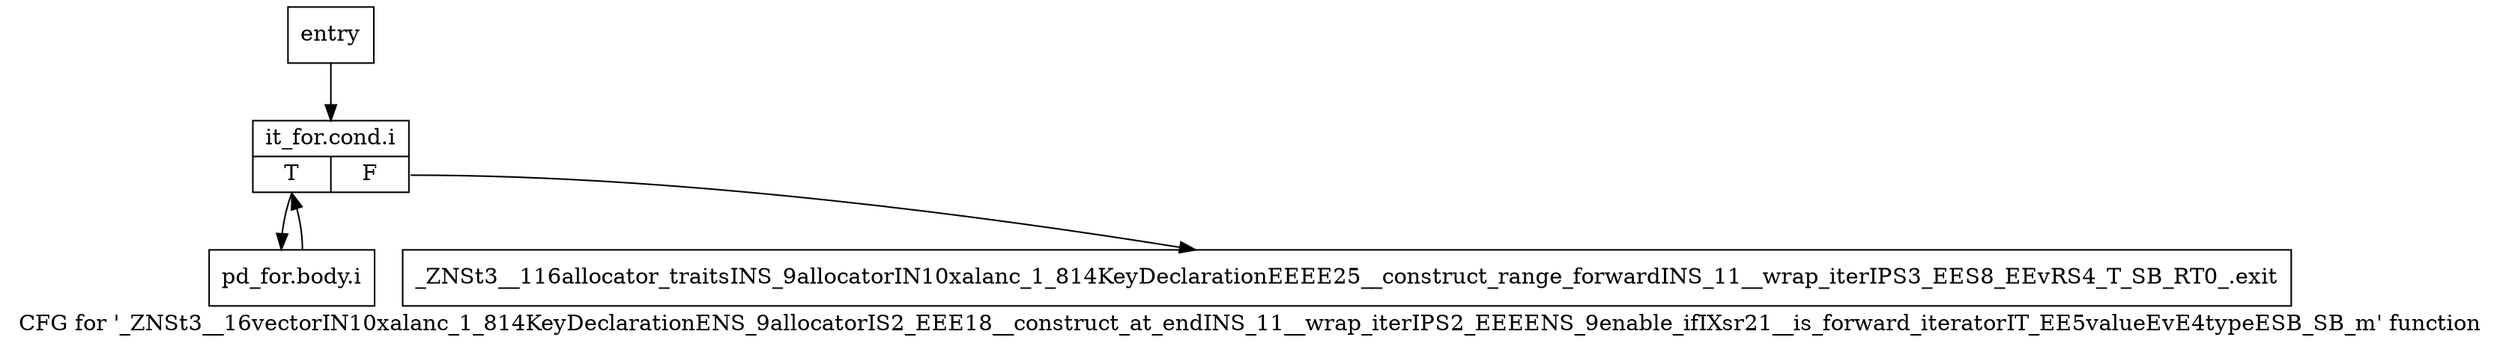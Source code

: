 digraph "CFG for '_ZNSt3__16vectorIN10xalanc_1_814KeyDeclarationENS_9allocatorIS2_EEE18__construct_at_endINS_11__wrap_iterIPS2_EEEENS_9enable_ifIXsr21__is_forward_iteratorIT_EE5valueEvE4typeESB_SB_m' function" {
	label="CFG for '_ZNSt3__16vectorIN10xalanc_1_814KeyDeclarationENS_9allocatorIS2_EEE18__construct_at_endINS_11__wrap_iterIPS2_EEEENS_9enable_ifIXsr21__is_forward_iteratorIT_EE5valueEvE4typeESB_SB_m' function";

	Node0x7ae1af0 [shape=record,label="{entry}"];
	Node0x7ae1af0 -> Node0x7ae1b40;
	Node0x7ae1b40 [shape=record,label="{it_for.cond.i|{<s0>T|<s1>F}}"];
	Node0x7ae1b40:s0 -> Node0x7ae1b90;
	Node0x7ae1b40:s1 -> Node0x7ae1be0;
	Node0x7ae1b90 [shape=record,label="{pd_for.body.i}"];
	Node0x7ae1b90 -> Node0x7ae1b40;
	Node0x7ae1be0 [shape=record,label="{_ZNSt3__116allocator_traitsINS_9allocatorIN10xalanc_1_814KeyDeclarationEEEE25__construct_range_forwardINS_11__wrap_iterIPS3_EES8_EEvRS4_T_SB_RT0_.exit}"];
}
